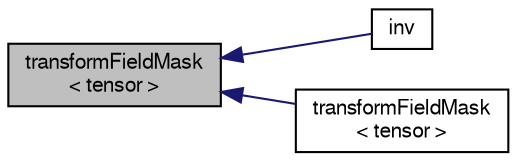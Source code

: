 digraph "transformFieldMask&lt; tensor &gt;"
{
  bgcolor="transparent";
  edge [fontname="FreeSans",fontsize="10",labelfontname="FreeSans",labelfontsize="10"];
  node [fontname="FreeSans",fontsize="10",shape=record];
  rankdir="LR";
  Node67930 [label="transformFieldMask\l\< tensor \>",height=0.2,width=0.4,color="black", fillcolor="grey75", style="filled", fontcolor="black"];
  Node67930 -> Node67931 [dir="back",color="midnightblue",fontsize="10",style="solid",fontname="FreeSans"];
  Node67931 [label="inv",height=0.2,width=0.4,color="black",URL="$a21124.html#ae6901356b0eebc94bc1d28338a284d6f"];
  Node67930 -> Node67932 [dir="back",color="midnightblue",fontsize="10",style="solid",fontname="FreeSans"];
  Node67932 [label="transformFieldMask\l\< tensor \>",height=0.2,width=0.4,color="black",URL="$a21124.html#a1da16ff26255de4bd8a498caf872c81e"];
}

